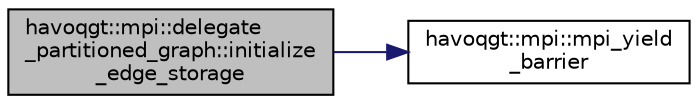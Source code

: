 digraph "havoqgt::mpi::delegate_partitioned_graph::initialize_edge_storage"
{
  edge [fontname="Helvetica",fontsize="10",labelfontname="Helvetica",labelfontsize="10"];
  node [fontname="Helvetica",fontsize="10",shape=record];
  rankdir="LR";
  Node1 [label="havoqgt::mpi::delegate\l_partitioned_graph::initialize\l_edge_storage",height=0.2,width=0.4,color="black", fillcolor="grey75", style="filled", fontcolor="black"];
  Node1 -> Node2 [color="midnightblue",fontsize="10",style="solid",fontname="Helvetica"];
  Node2 [label="havoqgt::mpi::mpi_yield\l_barrier",height=0.2,width=0.4,color="black", fillcolor="white", style="filled",URL="$namespacehavoqgt_1_1mpi.html#a7c00fa0b2a6cb0d502c85088ae7bf5ef"];
}
